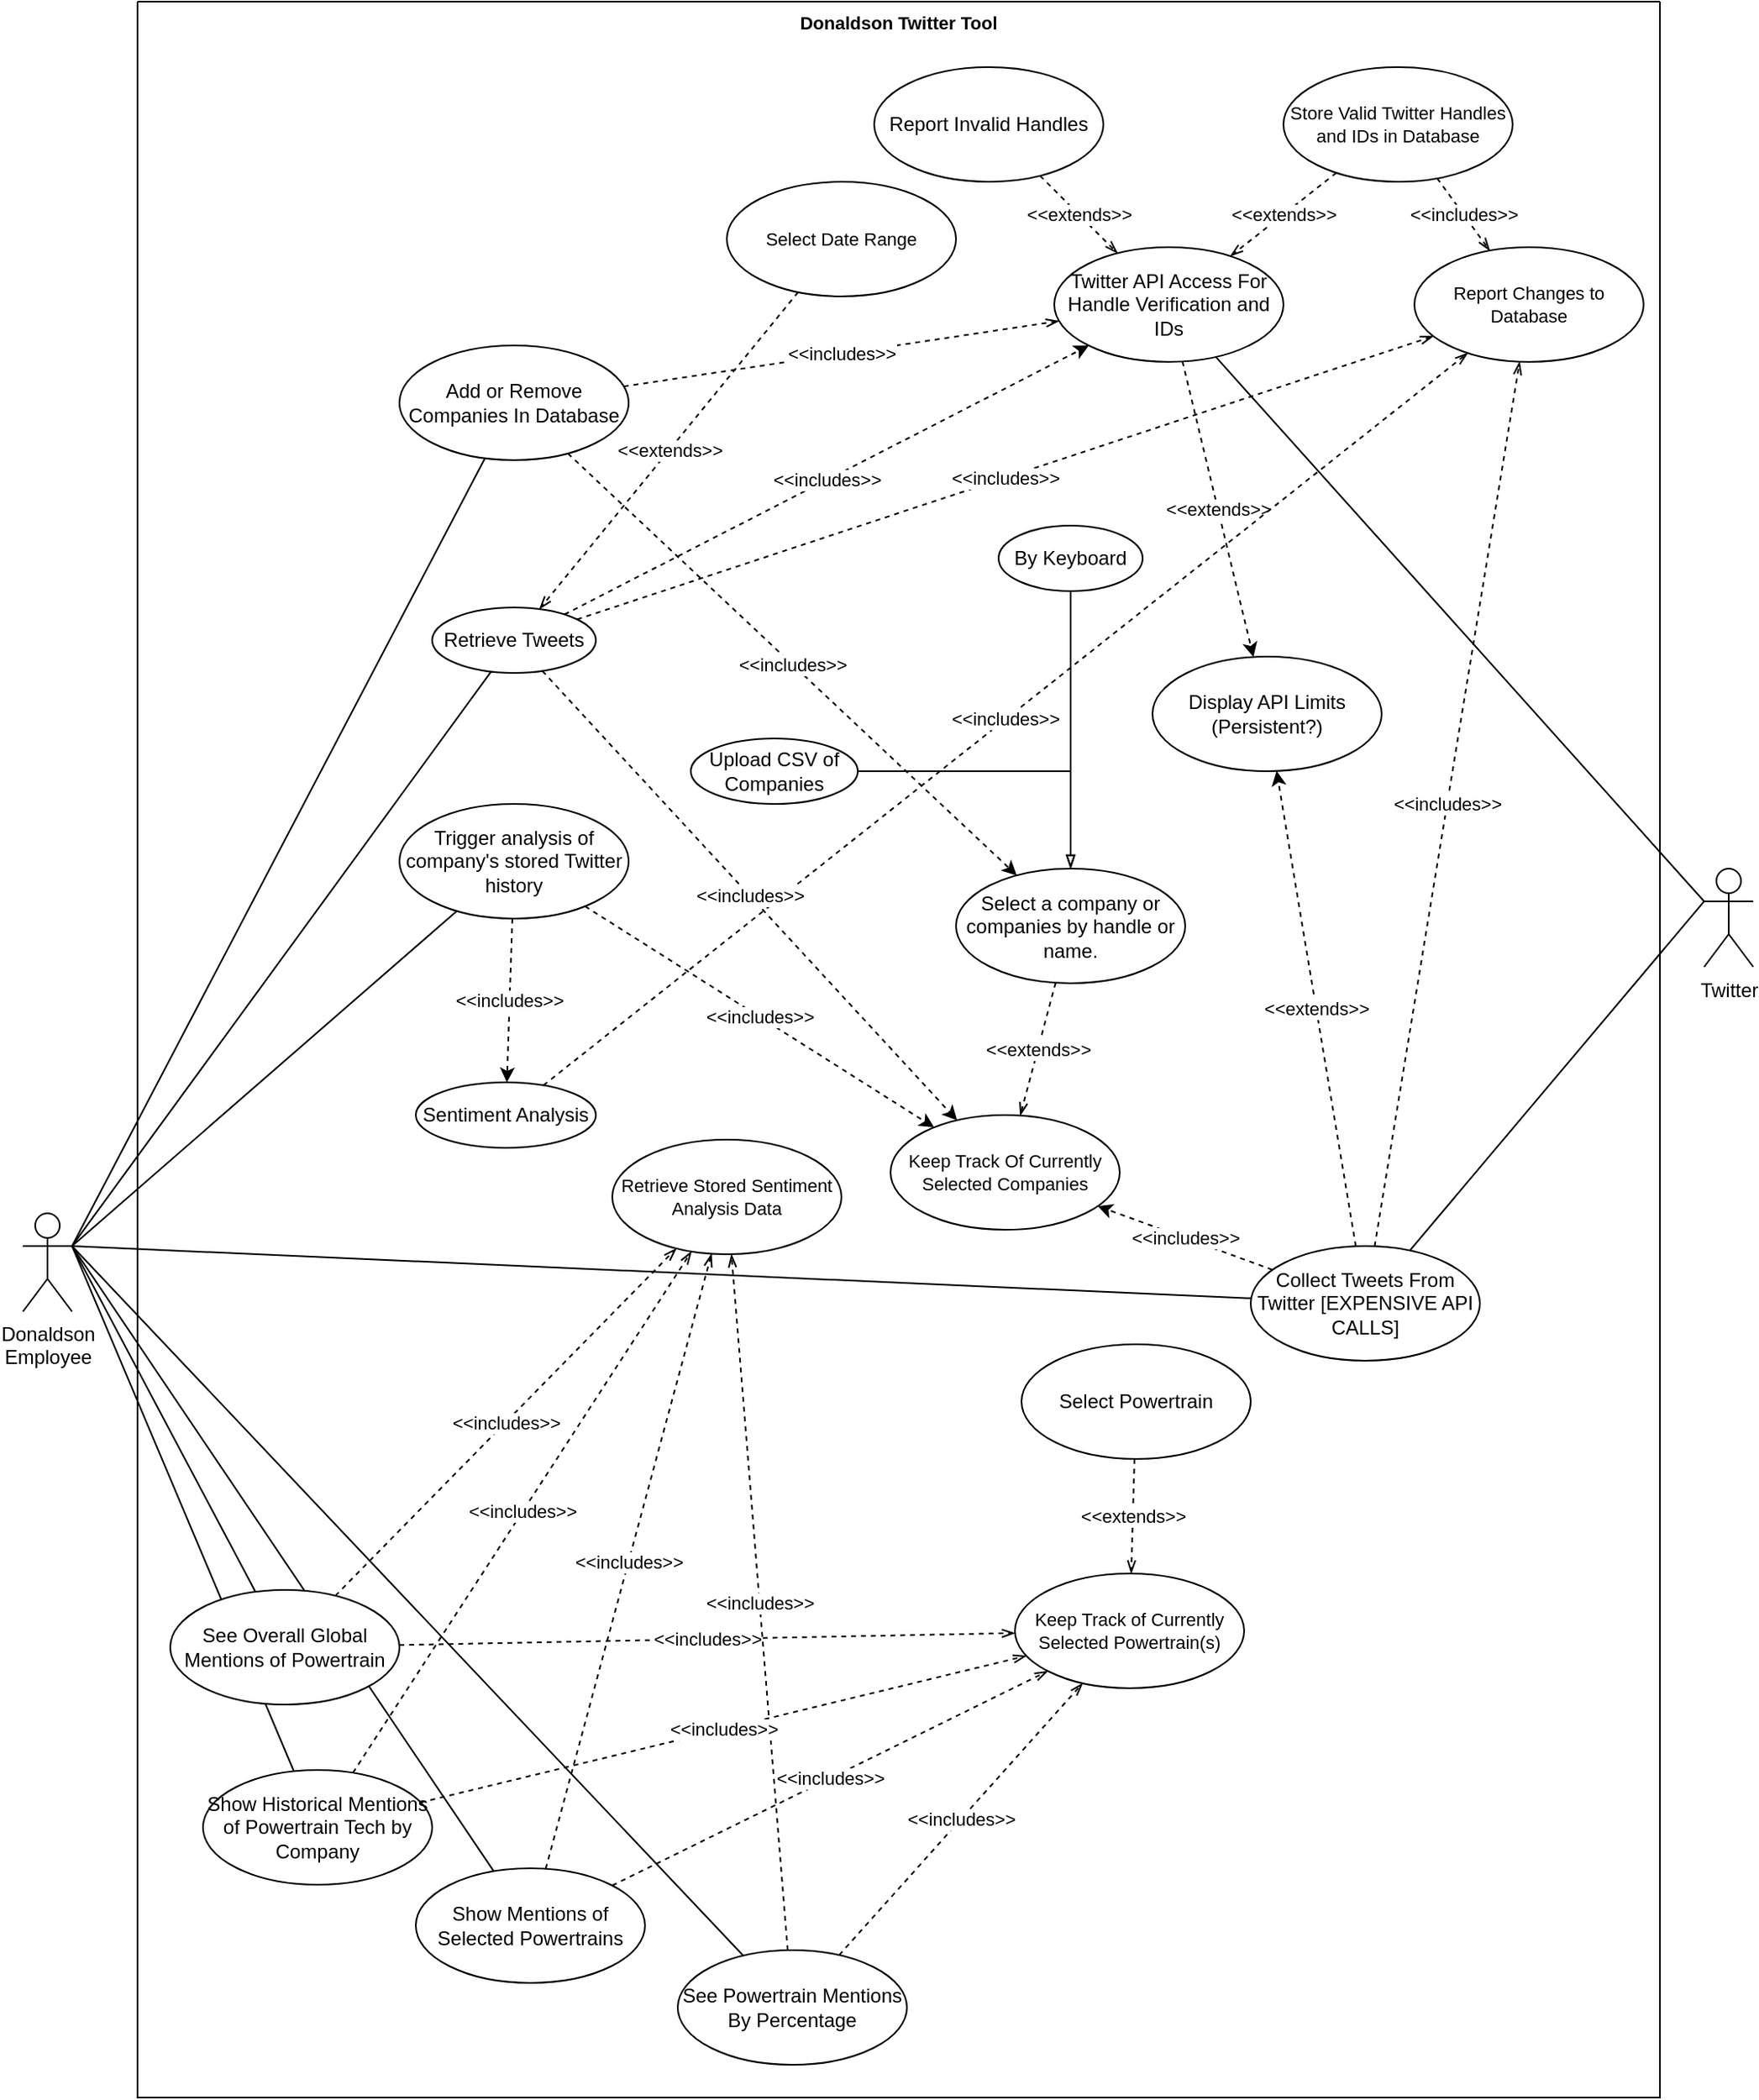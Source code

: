 <mxfile version="20.4.0" type="github">
  <diagram id="C5RBs43oDa-KdzZeNtuy" name="Page-1">
    <mxGraphModel dx="2181" dy="1903" grid="1" gridSize="10" guides="1" tooltips="1" connect="1" arrows="1" fold="1" page="1" pageScale="1" pageWidth="827" pageHeight="1169" math="0" shadow="0">
      <root>
        <mxCell id="WIyWlLk6GJQsqaUBKTNV-0" />
        <mxCell id="WIyWlLk6GJQsqaUBKTNV-1" parent="WIyWlLk6GJQsqaUBKTNV-0" />
        <mxCell id="EWG7cu__D6KZ0yjpO-NT-16" value="Donaldson Twitter Tool" style="swimlane;startSize=0;fontSize=11;container=0;verticalAlign=top;" vertex="1" parent="WIyWlLk6GJQsqaUBKTNV-1">
          <mxGeometry x="-130" y="-110" width="930" height="1280" as="geometry" />
        </mxCell>
        <mxCell id="wES4avDyxo2HSUDPWvLi-3" style="edgeStyle=none;rounded=0;orthogonalLoop=1;jettySize=auto;html=1;exitX=1;exitY=0.333;exitDx=0;exitDy=0;exitPerimeter=0;endArrow=none;endFill=0;" parent="WIyWlLk6GJQsqaUBKTNV-1" source="yqF-D2ozc9erd8Vr5AWP-14" target="wES4avDyxo2HSUDPWvLi-2" edge="1">
          <mxGeometry relative="1" as="geometry" />
        </mxCell>
        <mxCell id="4H2aXtTbELUpke0D4KSC-15" value="&amp;lt;&amp;lt;includes&amp;gt;&amp;gt;" style="edgeStyle=none;rounded=0;orthogonalLoop=1;jettySize=auto;html=1;endArrow=classic;endFill=1;dashed=1;" parent="WIyWlLk6GJQsqaUBKTNV-1" source="yqF-D2ozc9erd8Vr5AWP-8" target="yqF-D2ozc9erd8Vr5AWP-15" edge="1">
          <mxGeometry relative="1" as="geometry" />
        </mxCell>
        <mxCell id="EWG7cu__D6KZ0yjpO-NT-9" value="&amp;lt;&amp;lt;includes&amp;gt;&amp;gt;" style="edgeStyle=none;rounded=0;orthogonalLoop=1;jettySize=auto;html=1;fontSize=11;endArrow=openThin;endFill=0;dashed=1;" edge="1" parent="WIyWlLk6GJQsqaUBKTNV-1" source="yqF-D2ozc9erd8Vr5AWP-8" target="4H2aXtTbELUpke0D4KSC-18">
          <mxGeometry relative="1" as="geometry" />
        </mxCell>
        <mxCell id="yqF-D2ozc9erd8Vr5AWP-8" value="Add or Remove Companies In Database" style="ellipse;whiteSpace=wrap;html=1;" parent="WIyWlLk6GJQsqaUBKTNV-1" vertex="1">
          <mxGeometry x="30" y="100" width="140" height="70" as="geometry" />
        </mxCell>
        <mxCell id="4H2aXtTbELUpke0D4KSC-1" value="&amp;lt;&amp;lt;includes&amp;gt;&amp;gt;" style="edgeStyle=none;rounded=0;orthogonalLoop=1;jettySize=auto;html=1;endArrow=classic;endFill=1;dashed=1;" parent="WIyWlLk6GJQsqaUBKTNV-1" source="yqF-D2ozc9erd8Vr5AWP-9" target="EWG7cu__D6KZ0yjpO-NT-6" edge="1">
          <mxGeometry relative="1" as="geometry" />
        </mxCell>
        <mxCell id="dUf09y3K6EBeG5PfccIv-0" value="&amp;lt;&amp;lt;extends&amp;gt;&amp;gt;" style="rounded=0;orthogonalLoop=1;jettySize=auto;html=1;dashed=1;" parent="WIyWlLk6GJQsqaUBKTNV-1" source="4H2aXtTbELUpke0D4KSC-10" target="inVReueG3LNWZk-yZNzs-2" edge="1">
          <mxGeometry relative="1" as="geometry" />
        </mxCell>
        <mxCell id="B-5NMpNP-1XRMS3BvUQb-1" value="&amp;lt;&amp;lt;includes&amp;gt;&amp;gt;" style="rounded=0;orthogonalLoop=1;jettySize=auto;html=1;endArrow=classic;endFill=1;dashed=1;" parent="WIyWlLk6GJQsqaUBKTNV-1" source="yqF-D2ozc9erd8Vr5AWP-9" target="B-5NMpNP-1XRMS3BvUQb-0" edge="1">
          <mxGeometry relative="1" as="geometry" />
        </mxCell>
        <mxCell id="yqF-D2ozc9erd8Vr5AWP-9" value="Trigger analysis of company&#39;s stored Twitter history" style="ellipse;whiteSpace=wrap;html=1;" parent="WIyWlLk6GJQsqaUBKTNV-1" vertex="1">
          <mxGeometry x="30" y="380" width="140" height="70" as="geometry" />
        </mxCell>
        <mxCell id="yqF-D2ozc9erd8Vr5AWP-22" style="edgeStyle=none;rounded=0;orthogonalLoop=1;jettySize=auto;html=1;exitX=1;exitY=0.333;exitDx=0;exitDy=0;exitPerimeter=0;endArrow=none;endFill=0;" parent="WIyWlLk6GJQsqaUBKTNV-1" source="yqF-D2ozc9erd8Vr5AWP-14" target="yqF-D2ozc9erd8Vr5AWP-21" edge="1">
          <mxGeometry relative="1" as="geometry" />
        </mxCell>
        <mxCell id="yqF-D2ozc9erd8Vr5AWP-26" style="edgeStyle=none;rounded=0;orthogonalLoop=1;jettySize=auto;html=1;endArrow=none;endFill=0;exitX=1;exitY=0.333;exitDx=0;exitDy=0;exitPerimeter=0;" parent="WIyWlLk6GJQsqaUBKTNV-1" source="yqF-D2ozc9erd8Vr5AWP-14" target="yqF-D2ozc9erd8Vr5AWP-25" edge="1">
          <mxGeometry relative="1" as="geometry">
            <mxPoint x="120" y="570" as="sourcePoint" />
          </mxGeometry>
        </mxCell>
        <mxCell id="bpEnTO85A3lRVuqG_H-u-2" style="edgeStyle=none;rounded=0;orthogonalLoop=1;jettySize=auto;html=1;endArrow=none;endFill=0;exitX=1;exitY=0.333;exitDx=0;exitDy=0;exitPerimeter=0;" parent="WIyWlLk6GJQsqaUBKTNV-1" source="yqF-D2ozc9erd8Vr5AWP-14" target="yqF-D2ozc9erd8Vr5AWP-8" edge="1">
          <mxGeometry relative="1" as="geometry">
            <mxPoint x="120" y="570" as="sourcePoint" />
          </mxGeometry>
        </mxCell>
        <mxCell id="4H2aXtTbELUpke0D4KSC-0" style="rounded=0;orthogonalLoop=1;jettySize=auto;html=1;exitX=1;exitY=0.333;exitDx=0;exitDy=0;exitPerimeter=0;endArrow=none;endFill=0;" parent="WIyWlLk6GJQsqaUBKTNV-1" source="yqF-D2ozc9erd8Vr5AWP-14" target="yqF-D2ozc9erd8Vr5AWP-9" edge="1">
          <mxGeometry relative="1" as="geometry" />
        </mxCell>
        <mxCell id="4H2aXtTbELUpke0D4KSC-12" style="edgeStyle=none;rounded=0;orthogonalLoop=1;jettySize=auto;html=1;exitX=1;exitY=0.333;exitDx=0;exitDy=0;exitPerimeter=0;endArrow=none;endFill=0;" parent="WIyWlLk6GJQsqaUBKTNV-1" source="yqF-D2ozc9erd8Vr5AWP-14" target="4H2aXtTbELUpke0D4KSC-10" edge="1">
          <mxGeometry relative="1" as="geometry" />
        </mxCell>
        <mxCell id="yqF-D2ozc9erd8Vr5AWP-14" value="Donaldson &lt;br&gt;Employee" style="shape=umlActor;verticalLabelPosition=bottom;verticalAlign=top;html=1;" parent="WIyWlLk6GJQsqaUBKTNV-1" vertex="1">
          <mxGeometry x="-200" y="630" width="30" height="60" as="geometry" />
        </mxCell>
        <mxCell id="yqF-D2ozc9erd8Vr5AWP-18" style="edgeStyle=none;rounded=0;orthogonalLoop=1;jettySize=auto;html=1;endArrow=none;endFill=0;exitX=1;exitY=0.333;exitDx=0;exitDy=0;exitPerimeter=0;" parent="WIyWlLk6GJQsqaUBKTNV-1" source="yqF-D2ozc9erd8Vr5AWP-14" target="JQD5HLKf_-NcDHHPMRZI-0" edge="1">
          <mxGeometry relative="1" as="geometry">
            <mxPoint x="431.96" y="457.02" as="targetPoint" />
            <mxPoint x="130" y="570" as="sourcePoint" />
          </mxGeometry>
        </mxCell>
        <mxCell id="yqF-D2ozc9erd8Vr5AWP-24" style="edgeStyle=none;rounded=0;orthogonalLoop=1;jettySize=auto;html=1;exitX=1;exitY=0.333;exitDx=0;exitDy=0;endArrow=none;endFill=0;exitPerimeter=0;" parent="WIyWlLk6GJQsqaUBKTNV-1" source="yqF-D2ozc9erd8Vr5AWP-14" target="yqF-D2ozc9erd8Vr5AWP-23" edge="1">
          <mxGeometry relative="1" as="geometry" />
        </mxCell>
        <mxCell id="EWG7cu__D6KZ0yjpO-NT-26" value="&amp;lt;&amp;lt;includes&amp;gt;&amp;gt;" style="edgeStyle=none;rounded=0;orthogonalLoop=1;jettySize=auto;html=1;dashed=1;fontSize=11;endArrow=openThin;endFill=0;" edge="1" parent="WIyWlLk6GJQsqaUBKTNV-1" source="yqF-D2ozc9erd8Vr5AWP-21" target="EWG7cu__D6KZ0yjpO-NT-22">
          <mxGeometry relative="1" as="geometry" />
        </mxCell>
        <mxCell id="EWG7cu__D6KZ0yjpO-NT-35" value="&amp;lt;&amp;lt;includes&amp;gt;&amp;gt;" style="edgeStyle=none;rounded=0;orthogonalLoop=1;jettySize=auto;html=1;dashed=1;fontSize=11;endArrow=openThin;endFill=0;" edge="1" parent="WIyWlLk6GJQsqaUBKTNV-1" source="yqF-D2ozc9erd8Vr5AWP-21" target="EWG7cu__D6KZ0yjpO-NT-33">
          <mxGeometry relative="1" as="geometry" />
        </mxCell>
        <mxCell id="yqF-D2ozc9erd8Vr5AWP-21" value="Show Mentions of Selected Powertrains" style="ellipse;whiteSpace=wrap;html=1;" parent="WIyWlLk6GJQsqaUBKTNV-1" vertex="1">
          <mxGeometry x="40" y="1030" width="140" height="70" as="geometry" />
        </mxCell>
        <mxCell id="EWG7cu__D6KZ0yjpO-NT-25" value="&amp;lt;&amp;lt;includes&amp;gt;&amp;gt;" style="edgeStyle=none;rounded=0;orthogonalLoop=1;jettySize=auto;html=1;dashed=1;fontSize=11;endArrow=openThin;endFill=0;" edge="1" parent="WIyWlLk6GJQsqaUBKTNV-1" source="yqF-D2ozc9erd8Vr5AWP-23" target="EWG7cu__D6KZ0yjpO-NT-22">
          <mxGeometry relative="1" as="geometry" />
        </mxCell>
        <mxCell id="EWG7cu__D6KZ0yjpO-NT-37" value="&amp;lt;&amp;lt;includes&amp;gt;&amp;gt;" style="edgeStyle=none;rounded=0;orthogonalLoop=1;jettySize=auto;html=1;dashed=1;fontSize=11;endArrow=openThin;endFill=0;" edge="1" parent="WIyWlLk6GJQsqaUBKTNV-1" source="yqF-D2ozc9erd8Vr5AWP-23" target="EWG7cu__D6KZ0yjpO-NT-33">
          <mxGeometry relative="1" as="geometry" />
        </mxCell>
        <mxCell id="yqF-D2ozc9erd8Vr5AWP-23" value="See Overall Global Mentions of Powertrain" style="ellipse;whiteSpace=wrap;html=1;" parent="WIyWlLk6GJQsqaUBKTNV-1" vertex="1">
          <mxGeometry x="-110" y="860" width="140" height="70" as="geometry" />
        </mxCell>
        <mxCell id="EWG7cu__D6KZ0yjpO-NT-27" value="&amp;lt;&amp;lt;includes&amp;gt;&amp;gt;" style="edgeStyle=none;rounded=0;orthogonalLoop=1;jettySize=auto;html=1;dashed=1;fontSize=11;endArrow=openThin;endFill=0;" edge="1" parent="WIyWlLk6GJQsqaUBKTNV-1" source="yqF-D2ozc9erd8Vr5AWP-25" target="EWG7cu__D6KZ0yjpO-NT-22">
          <mxGeometry relative="1" as="geometry" />
        </mxCell>
        <mxCell id="EWG7cu__D6KZ0yjpO-NT-34" value="&amp;lt;&amp;lt;includes&amp;gt;&amp;gt;" style="edgeStyle=none;rounded=0;orthogonalLoop=1;jettySize=auto;html=1;dashed=1;fontSize=11;endArrow=openThin;endFill=0;" edge="1" parent="WIyWlLk6GJQsqaUBKTNV-1" source="yqF-D2ozc9erd8Vr5AWP-25" target="EWG7cu__D6KZ0yjpO-NT-33">
          <mxGeometry relative="1" as="geometry" />
        </mxCell>
        <mxCell id="yqF-D2ozc9erd8Vr5AWP-25" value="See Powertrain Mentions By Percentage" style="ellipse;whiteSpace=wrap;html=1;" parent="WIyWlLk6GJQsqaUBKTNV-1" vertex="1">
          <mxGeometry x="200" y="1080" width="140" height="70" as="geometry" />
        </mxCell>
        <mxCell id="4H2aXtTbELUpke0D4KSC-11" style="edgeStyle=none;rounded=0;orthogonalLoop=1;jettySize=auto;html=1;exitX=0;exitY=0.333;exitDx=0;exitDy=0;exitPerimeter=0;endArrow=none;endFill=0;" parent="WIyWlLk6GJQsqaUBKTNV-1" source="4H2aXtTbELUpke0D4KSC-7" target="4H2aXtTbELUpke0D4KSC-10" edge="1">
          <mxGeometry relative="1" as="geometry" />
        </mxCell>
        <mxCell id="4H2aXtTbELUpke0D4KSC-21" style="edgeStyle=none;rounded=0;orthogonalLoop=1;jettySize=auto;html=1;exitX=0;exitY=0.333;exitDx=0;exitDy=0;exitPerimeter=0;endArrow=none;endFill=0;" parent="WIyWlLk6GJQsqaUBKTNV-1" source="4H2aXtTbELUpke0D4KSC-7" target="4H2aXtTbELUpke0D4KSC-18" edge="1">
          <mxGeometry relative="1" as="geometry" />
        </mxCell>
        <mxCell id="EWG7cu__D6KZ0yjpO-NT-3" value="&amp;lt;&amp;lt;includes&amp;gt;&amp;gt;" style="edgeStyle=none;rounded=0;orthogonalLoop=1;jettySize=auto;html=1;fontSize=11;dashed=1;" edge="1" parent="WIyWlLk6GJQsqaUBKTNV-1" source="4H2aXtTbELUpke0D4KSC-10" target="EWG7cu__D6KZ0yjpO-NT-6">
          <mxGeometry relative="1" as="geometry" />
        </mxCell>
        <mxCell id="EWG7cu__D6KZ0yjpO-NT-32" value="&amp;lt;&amp;lt;includes&amp;gt;&amp;gt;" style="edgeStyle=none;rounded=0;orthogonalLoop=1;jettySize=auto;html=1;dashed=1;fontSize=11;endArrow=openThin;endFill=0;" edge="1" parent="WIyWlLk6GJQsqaUBKTNV-1" source="4H2aXtTbELUpke0D4KSC-10" target="EWG7cu__D6KZ0yjpO-NT-12">
          <mxGeometry relative="1" as="geometry" />
        </mxCell>
        <mxCell id="4H2aXtTbELUpke0D4KSC-10" value="&lt;div&gt;Collect Tweets From Twitter [EXPENSIVE API CALLS]&lt;/div&gt;" style="ellipse;whiteSpace=wrap;html=1;" parent="WIyWlLk6GJQsqaUBKTNV-1" vertex="1">
          <mxGeometry x="550" y="650" width="140" height="70" as="geometry" />
        </mxCell>
        <mxCell id="inVReueG3LNWZk-yZNzs-4" value="&amp;lt;&amp;lt;extends&amp;gt;&amp;gt;" style="rounded=0;orthogonalLoop=1;jettySize=auto;html=1;endArrow=classic;endFill=1;dashed=1;" parent="WIyWlLk6GJQsqaUBKTNV-1" source="4H2aXtTbELUpke0D4KSC-18" target="inVReueG3LNWZk-yZNzs-2" edge="1">
          <mxGeometry relative="1" as="geometry" />
        </mxCell>
        <mxCell id="4H2aXtTbELUpke0D4KSC-18" value="Twitter API Access For Handle Verification and IDs" style="ellipse;whiteSpace=wrap;html=1;" parent="WIyWlLk6GJQsqaUBKTNV-1" vertex="1">
          <mxGeometry x="430" y="40" width="140" height="70" as="geometry" />
        </mxCell>
        <mxCell id="EWG7cu__D6KZ0yjpO-NT-29" value="&amp;lt;&amp;lt;extends&amp;gt;&amp;gt;" style="edgeStyle=none;rounded=0;orthogonalLoop=1;jettySize=auto;html=1;dashed=1;fontSize=11;endArrow=openThin;endFill=0;" edge="1" parent="WIyWlLk6GJQsqaUBKTNV-1" source="4H2aXtTbELUpke0D4KSC-22" target="4H2aXtTbELUpke0D4KSC-18">
          <mxGeometry relative="1" as="geometry" />
        </mxCell>
        <mxCell id="4H2aXtTbELUpke0D4KSC-22" value="Report Invalid Handles" style="ellipse;whiteSpace=wrap;html=1;" parent="WIyWlLk6GJQsqaUBKTNV-1" vertex="1">
          <mxGeometry x="320" y="-70" width="140" height="70" as="geometry" />
        </mxCell>
        <mxCell id="inVReueG3LNWZk-yZNzs-2" value="Display API Limits (Persistent?)" style="ellipse;whiteSpace=wrap;html=1;" parent="WIyWlLk6GJQsqaUBKTNV-1" vertex="1">
          <mxGeometry x="490" y="290" width="140" height="70" as="geometry" />
        </mxCell>
        <mxCell id="EWG7cu__D6KZ0yjpO-NT-38" value="&amp;lt;&amp;lt;includes&amp;gt;&amp;gt;" style="edgeStyle=none;rounded=0;orthogonalLoop=1;jettySize=auto;html=1;dashed=1;fontSize=11;endArrow=openThin;endFill=0;" edge="1" parent="WIyWlLk6GJQsqaUBKTNV-1" source="B-5NMpNP-1XRMS3BvUQb-0" target="EWG7cu__D6KZ0yjpO-NT-12">
          <mxGeometry relative="1" as="geometry" />
        </mxCell>
        <mxCell id="B-5NMpNP-1XRMS3BvUQb-0" value="Sentiment Analysis" style="ellipse;whiteSpace=wrap;html=1;" parent="WIyWlLk6GJQsqaUBKTNV-1" vertex="1">
          <mxGeometry x="40" y="550" width="110" height="40" as="geometry" />
        </mxCell>
        <mxCell id="EWG7cu__D6KZ0yjpO-NT-8" value="&amp;lt;&amp;lt;includes&amp;gt;&amp;gt;" style="edgeStyle=none;rounded=0;orthogonalLoop=1;jettySize=auto;html=1;fontSize=11;dashed=1;" edge="1" parent="WIyWlLk6GJQsqaUBKTNV-1" source="wES4avDyxo2HSUDPWvLi-2" target="4H2aXtTbELUpke0D4KSC-18">
          <mxGeometry relative="1" as="geometry" />
        </mxCell>
        <mxCell id="EWG7cu__D6KZ0yjpO-NT-0" value="" style="group" vertex="1" connectable="0" parent="WIyWlLk6GJQsqaUBKTNV-1">
          <mxGeometry x="827" y="419.5" width="32" height="111" as="geometry" />
        </mxCell>
        <mxCell id="4H2aXtTbELUpke0D4KSC-7" value="Twitter" style="shape=umlActor;verticalLabelPosition=bottom;verticalAlign=top;html=1;" parent="EWG7cu__D6KZ0yjpO-NT-0" vertex="1">
          <mxGeometry width="30" height="60" as="geometry" />
        </mxCell>
        <mxCell id="dUf09y3K6EBeG5PfccIv-1" value="" style="shape=image;verticalLabelPosition=bottom;labelBackgroundColor=default;verticalAlign=top;aspect=fixed;imageAspect=0;image=https://cdn.cms-twdigitalassets.com/content/dam/developer-twitter/images/Twitter_logo_blue_32.png;" parent="EWG7cu__D6KZ0yjpO-NT-0" vertex="1">
          <mxGeometry y="79" width="32" height="32" as="geometry" />
        </mxCell>
        <mxCell id="EWG7cu__D6KZ0yjpO-NT-30" value="&amp;lt;&amp;lt;extends&amp;gt;&amp;gt;" style="edgeStyle=none;rounded=0;orthogonalLoop=1;jettySize=auto;html=1;dashed=1;fontSize=11;endArrow=openThin;endFill=0;" edge="1" parent="WIyWlLk6GJQsqaUBKTNV-1" source="EWG7cu__D6KZ0yjpO-NT-10" target="4H2aXtTbELUpke0D4KSC-18">
          <mxGeometry relative="1" as="geometry" />
        </mxCell>
        <mxCell id="EWG7cu__D6KZ0yjpO-NT-31" value="&amp;lt;&amp;lt;includes&amp;gt;&amp;gt;" style="edgeStyle=none;rounded=0;orthogonalLoop=1;jettySize=auto;html=1;dashed=1;fontSize=11;endArrow=openThin;endFill=0;" edge="1" parent="WIyWlLk6GJQsqaUBKTNV-1" source="EWG7cu__D6KZ0yjpO-NT-10" target="EWG7cu__D6KZ0yjpO-NT-12">
          <mxGeometry relative="1" as="geometry" />
        </mxCell>
        <mxCell id="EWG7cu__D6KZ0yjpO-NT-10" value="Store Valid Twitter Handles and IDs in Database" style="ellipse;whiteSpace=wrap;html=1;fontSize=11;" vertex="1" parent="WIyWlLk6GJQsqaUBKTNV-1">
          <mxGeometry x="570" y="-70" width="140" height="70" as="geometry" />
        </mxCell>
        <mxCell id="EWG7cu__D6KZ0yjpO-NT-12" value="Report Changes to Database" style="ellipse;whiteSpace=wrap;html=1;fontSize=11;" vertex="1" parent="WIyWlLk6GJQsqaUBKTNV-1">
          <mxGeometry x="650" y="40" width="140" height="70" as="geometry" />
        </mxCell>
        <mxCell id="EWG7cu__D6KZ0yjpO-NT-28" value="&amp;lt;&amp;lt;includes&amp;gt;&amp;gt;" style="edgeStyle=none;rounded=0;orthogonalLoop=1;jettySize=auto;html=1;dashed=1;fontSize=11;endArrow=openThin;endFill=0;" edge="1" parent="WIyWlLk6GJQsqaUBKTNV-1" source="wES4avDyxo2HSUDPWvLi-2" target="EWG7cu__D6KZ0yjpO-NT-12">
          <mxGeometry relative="1" as="geometry" />
        </mxCell>
        <mxCell id="wES4avDyxo2HSUDPWvLi-2" value="&lt;div&gt;Retrieve Tweets&lt;/div&gt;" style="ellipse;whiteSpace=wrap;html=1;" parent="WIyWlLk6GJQsqaUBKTNV-1" vertex="1">
          <mxGeometry x="50" y="260" width="100" height="40" as="geometry" />
        </mxCell>
        <mxCell id="4H2aXtTbELUpke0D4KSC-14" value="Upload CSV of Companies" style="ellipse;whiteSpace=wrap;html=1;" parent="WIyWlLk6GJQsqaUBKTNV-1" vertex="1">
          <mxGeometry x="208" y="340" width="102" height="40" as="geometry" />
        </mxCell>
        <mxCell id="EWG7cu__D6KZ0yjpO-NT-23" value="&amp;lt;&amp;lt;extends&amp;gt;&amp;gt;" style="edgeStyle=none;rounded=0;orthogonalLoop=1;jettySize=auto;html=1;dashed=1;fontSize=11;endArrow=openThin;endFill=0;" edge="1" parent="WIyWlLk6GJQsqaUBKTNV-1" source="4H2aXtTbELUpke0D4KSC-4" target="EWG7cu__D6KZ0yjpO-NT-22">
          <mxGeometry relative="1" as="geometry" />
        </mxCell>
        <mxCell id="4H2aXtTbELUpke0D4KSC-4" value="Select Powertrain" style="ellipse;whiteSpace=wrap;html=1;" parent="WIyWlLk6GJQsqaUBKTNV-1" vertex="1">
          <mxGeometry x="410" y="710" width="140" height="70" as="geometry" />
        </mxCell>
        <mxCell id="EWG7cu__D6KZ0yjpO-NT-6" value="Keep Track Of Currently Selected Companies" style="ellipse;whiteSpace=wrap;html=1;fontSize=11;" vertex="1" parent="WIyWlLk6GJQsqaUBKTNV-1">
          <mxGeometry x="330" y="570" width="140" height="70" as="geometry" />
        </mxCell>
        <mxCell id="EWG7cu__D6KZ0yjpO-NT-21" value="&amp;lt;&amp;lt;extends&amp;gt;&amp;gt;" style="edgeStyle=none;rounded=0;orthogonalLoop=1;jettySize=auto;html=1;dashed=1;fontSize=11;endArrow=openThin;endFill=0;" edge="1" parent="WIyWlLk6GJQsqaUBKTNV-1" source="yqF-D2ozc9erd8Vr5AWP-15" target="EWG7cu__D6KZ0yjpO-NT-6">
          <mxGeometry relative="1" as="geometry" />
        </mxCell>
        <mxCell id="yqF-D2ozc9erd8Vr5AWP-15" value="Select a company or companies by handle or name." style="ellipse;whiteSpace=wrap;html=1;" parent="WIyWlLk6GJQsqaUBKTNV-1" vertex="1">
          <mxGeometry x="370" y="419.5" width="140" height="70" as="geometry" />
        </mxCell>
        <mxCell id="wES4avDyxo2HSUDPWvLi-4" value="&amp;lt;&amp;lt;includes&amp;gt;&amp;gt;" style="edgeStyle=none;rounded=0;orthogonalLoop=1;jettySize=auto;html=1;dashed=1;" parent="WIyWlLk6GJQsqaUBKTNV-1" source="wES4avDyxo2HSUDPWvLi-2" target="EWG7cu__D6KZ0yjpO-NT-6" edge="1">
          <mxGeometry relative="1" as="geometry" />
        </mxCell>
        <mxCell id="EWG7cu__D6KZ0yjpO-NT-18" style="edgeStyle=orthogonalEdgeStyle;rounded=0;orthogonalLoop=1;jettySize=auto;html=1;fontSize=11;endArrow=blockThin;endFill=0;" edge="1" parent="WIyWlLk6GJQsqaUBKTNV-1" source="4H2aXtTbELUpke0D4KSC-14" target="yqF-D2ozc9erd8Vr5AWP-15">
          <mxGeometry relative="1" as="geometry" />
        </mxCell>
        <mxCell id="4H2aXtTbELUpke0D4KSC-16" value="By Keyboard" style="ellipse;whiteSpace=wrap;html=1;" parent="WIyWlLk6GJQsqaUBKTNV-1" vertex="1">
          <mxGeometry x="396" y="210" width="88" height="40" as="geometry" />
        </mxCell>
        <mxCell id="EWG7cu__D6KZ0yjpO-NT-19" style="edgeStyle=orthogonalEdgeStyle;rounded=0;orthogonalLoop=1;jettySize=auto;html=1;fontSize=11;endArrow=blockThin;endFill=0;" edge="1" parent="WIyWlLk6GJQsqaUBKTNV-1" source="4H2aXtTbELUpke0D4KSC-16" target="yqF-D2ozc9erd8Vr5AWP-15">
          <mxGeometry relative="1" as="geometry" />
        </mxCell>
        <mxCell id="EWG7cu__D6KZ0yjpO-NT-4" value="Select Date Range" style="ellipse;whiteSpace=wrap;html=1;fontSize=11;" vertex="1" parent="WIyWlLk6GJQsqaUBKTNV-1">
          <mxGeometry x="230" width="140" height="70" as="geometry" />
        </mxCell>
        <mxCell id="EWG7cu__D6KZ0yjpO-NT-20" value="&amp;lt;&amp;lt;extends&amp;gt;&amp;gt;" style="rounded=0;orthogonalLoop=1;jettySize=auto;html=1;fontSize=11;endArrow=openThin;endFill=0;dashed=1;" edge="1" parent="WIyWlLk6GJQsqaUBKTNV-1" source="EWG7cu__D6KZ0yjpO-NT-4" target="wES4avDyxo2HSUDPWvLi-2">
          <mxGeometry relative="1" as="geometry" />
        </mxCell>
        <mxCell id="EWG7cu__D6KZ0yjpO-NT-24" value="&amp;lt;&amp;lt;includes&amp;gt;&amp;gt;" style="edgeStyle=none;rounded=0;orthogonalLoop=1;jettySize=auto;html=1;dashed=1;fontSize=11;endArrow=openThin;endFill=0;" edge="1" parent="WIyWlLk6GJQsqaUBKTNV-1" source="JQD5HLKf_-NcDHHPMRZI-0" target="EWG7cu__D6KZ0yjpO-NT-22">
          <mxGeometry relative="1" as="geometry" />
        </mxCell>
        <mxCell id="EWG7cu__D6KZ0yjpO-NT-36" value="&lt;div&gt;&amp;lt;&amp;lt;includes&amp;gt;&amp;gt;&lt;/div&gt;" style="edgeStyle=none;rounded=0;orthogonalLoop=1;jettySize=auto;html=1;dashed=1;fontSize=11;endArrow=openThin;endFill=0;" edge="1" parent="WIyWlLk6GJQsqaUBKTNV-1" source="JQD5HLKf_-NcDHHPMRZI-0" target="EWG7cu__D6KZ0yjpO-NT-33">
          <mxGeometry relative="1" as="geometry" />
        </mxCell>
        <mxCell id="JQD5HLKf_-NcDHHPMRZI-0" value="Show Historical Mentions of Powertrain Tech by Company" style="ellipse;whiteSpace=wrap;html=1;" parent="WIyWlLk6GJQsqaUBKTNV-1" vertex="1">
          <mxGeometry x="-90" y="970" width="140" height="70" as="geometry" />
        </mxCell>
        <mxCell id="EWG7cu__D6KZ0yjpO-NT-22" value="Keep Track of Currently Selected Powertrain(s)" style="ellipse;whiteSpace=wrap;html=1;fontSize=11;" vertex="1" parent="WIyWlLk6GJQsqaUBKTNV-1">
          <mxGeometry x="406" y="850" width="140" height="70" as="geometry" />
        </mxCell>
        <mxCell id="EWG7cu__D6KZ0yjpO-NT-33" value="Retrieve Stored Sentiment Analysis Data" style="ellipse;whiteSpace=wrap;html=1;fontSize=11;" vertex="1" parent="WIyWlLk6GJQsqaUBKTNV-1">
          <mxGeometry x="160" y="585" width="140" height="70" as="geometry" />
        </mxCell>
      </root>
    </mxGraphModel>
  </diagram>
</mxfile>
